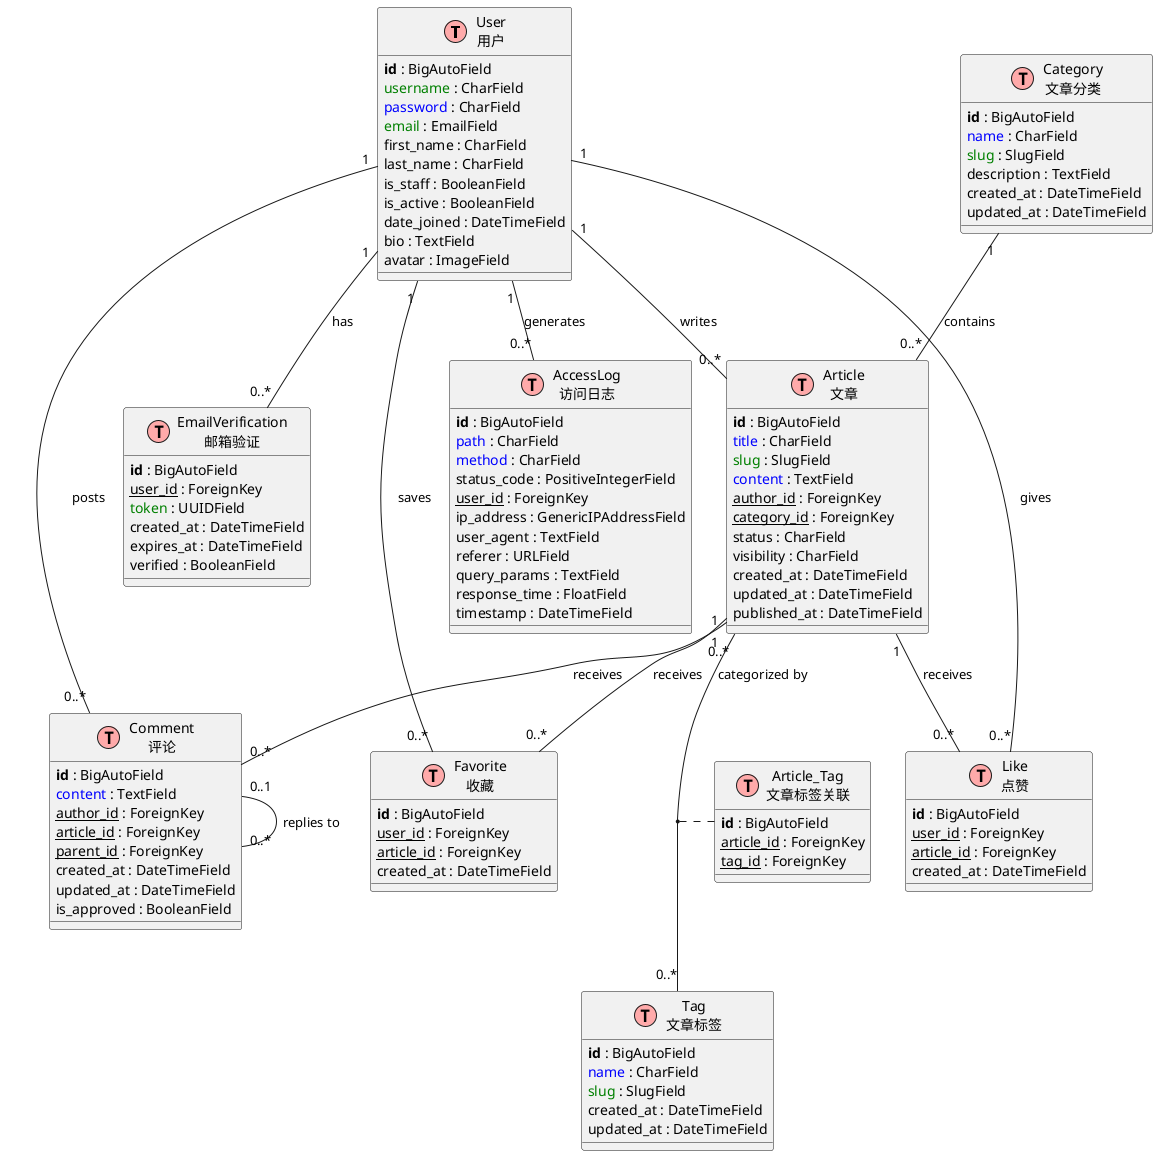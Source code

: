 @startuml Blog_OS数据库ER图

!define Table(name,desc) class name as "desc" << (T,#FFAAAA) >>
!define primary_key(x) <b>x</b>
!define foreign_key(x) <u>x</u>
!define unique(x) <color:green>x</color>
!define not_null(x) <color:blue>x</color>

' 用户模块
Table(User, "User\n用户") {
    primary_key(id) : BigAutoField
    unique(username) : CharField
    not_null(password) : CharField
    unique(email) : EmailField
    first_name : CharField
    last_name : CharField
    is_staff : BooleanField
    is_active : BooleanField
    date_joined : DateTimeField
    bio : TextField
    avatar : ImageField
}

Table(EmailVerification, "EmailVerification\n邮箱验证") {
    primary_key(id) : BigAutoField
    foreign_key(user_id) : ForeignKey
    unique(token) : UUIDField
    created_at : DateTimeField
    expires_at : DateTimeField
    verified : BooleanField
}

' 文章模块
Table(Category, "Category\n文章分类") {
    primary_key(id) : BigAutoField
    not_null(name) : CharField
    unique(slug) : SlugField
    description : TextField
    created_at : DateTimeField
    updated_at : DateTimeField
}

Table(Tag, "Tag\n文章标签") {
    primary_key(id) : BigAutoField
    not_null(name) : CharField
    unique(slug) : SlugField
    created_at : DateTimeField
    updated_at : DateTimeField
}

Table(Article, "Article\n文章") {
    primary_key(id) : BigAutoField
    not_null(title) : CharField
    unique(slug) : SlugField
    not_null(content) : TextField
    foreign_key(author_id) : ForeignKey
    foreign_key(category_id) : ForeignKey
    status : CharField
    visibility : CharField
    created_at : DateTimeField
    updated_at : DateTimeField
    published_at : DateTimeField
}

Table(ArticleTag, "Article_Tag\n文章标签关联") {
    primary_key(id) : BigAutoField
    foreign_key(article_id) : ForeignKey
    foreign_key(tag_id) : ForeignKey
}

Table(Like, "Like\n点赞") {
    primary_key(id) : BigAutoField
    foreign_key(user_id) : ForeignKey
    foreign_key(article_id) : ForeignKey
    created_at : DateTimeField
}

Table(Favorite, "Favorite\n收藏") {
    primary_key(id) : BigAutoField
    foreign_key(user_id) : ForeignKey
    foreign_key(article_id) : ForeignKey
    created_at : DateTimeField
}

' 评论模块
Table(Comment, "Comment\n评论") {
    primary_key(id) : BigAutoField
    not_null(content) : TextField
    foreign_key(author_id) : ForeignKey
    foreign_key(article_id) : ForeignKey
    foreign_key(parent_id) : ForeignKey
    created_at : DateTimeField
    updated_at : DateTimeField
    is_approved : BooleanField
}

' 日志模块
Table(AccessLog, "AccessLog\n访问日志") {
    primary_key(id) : BigAutoField
    not_null(path) : CharField
    not_null(method) : CharField
    status_code : PositiveIntegerField
    foreign_key(user_id) : ForeignKey
    ip_address : GenericIPAddressField
    user_agent : TextField
    referer : URLField
    query_params : TextField
    response_time : FloatField
    timestamp : DateTimeField
}

' 关系定义
User "1" -- "0..*" EmailVerification : has
User "1" -- "0..*" Article : writes
User "1" -- "0..*" Comment : posts
User "1" -- "0..*" Like : gives
User "1" -- "0..*" Favorite : saves
User "1" -- "0..*" AccessLog : generates

Category "1" -- "0..*" Article : contains

Article "0..*" -- "0..*" Tag : categorized by
(Article, Tag) .. ArticleTag

Article "1" -- "0..*" Comment : receives
Article "1" -- "0..*" Like : receives
Article "1" -- "0..*" Favorite : receives

Comment "0..1" -- "0..*" Comment : replies to

@enduml
